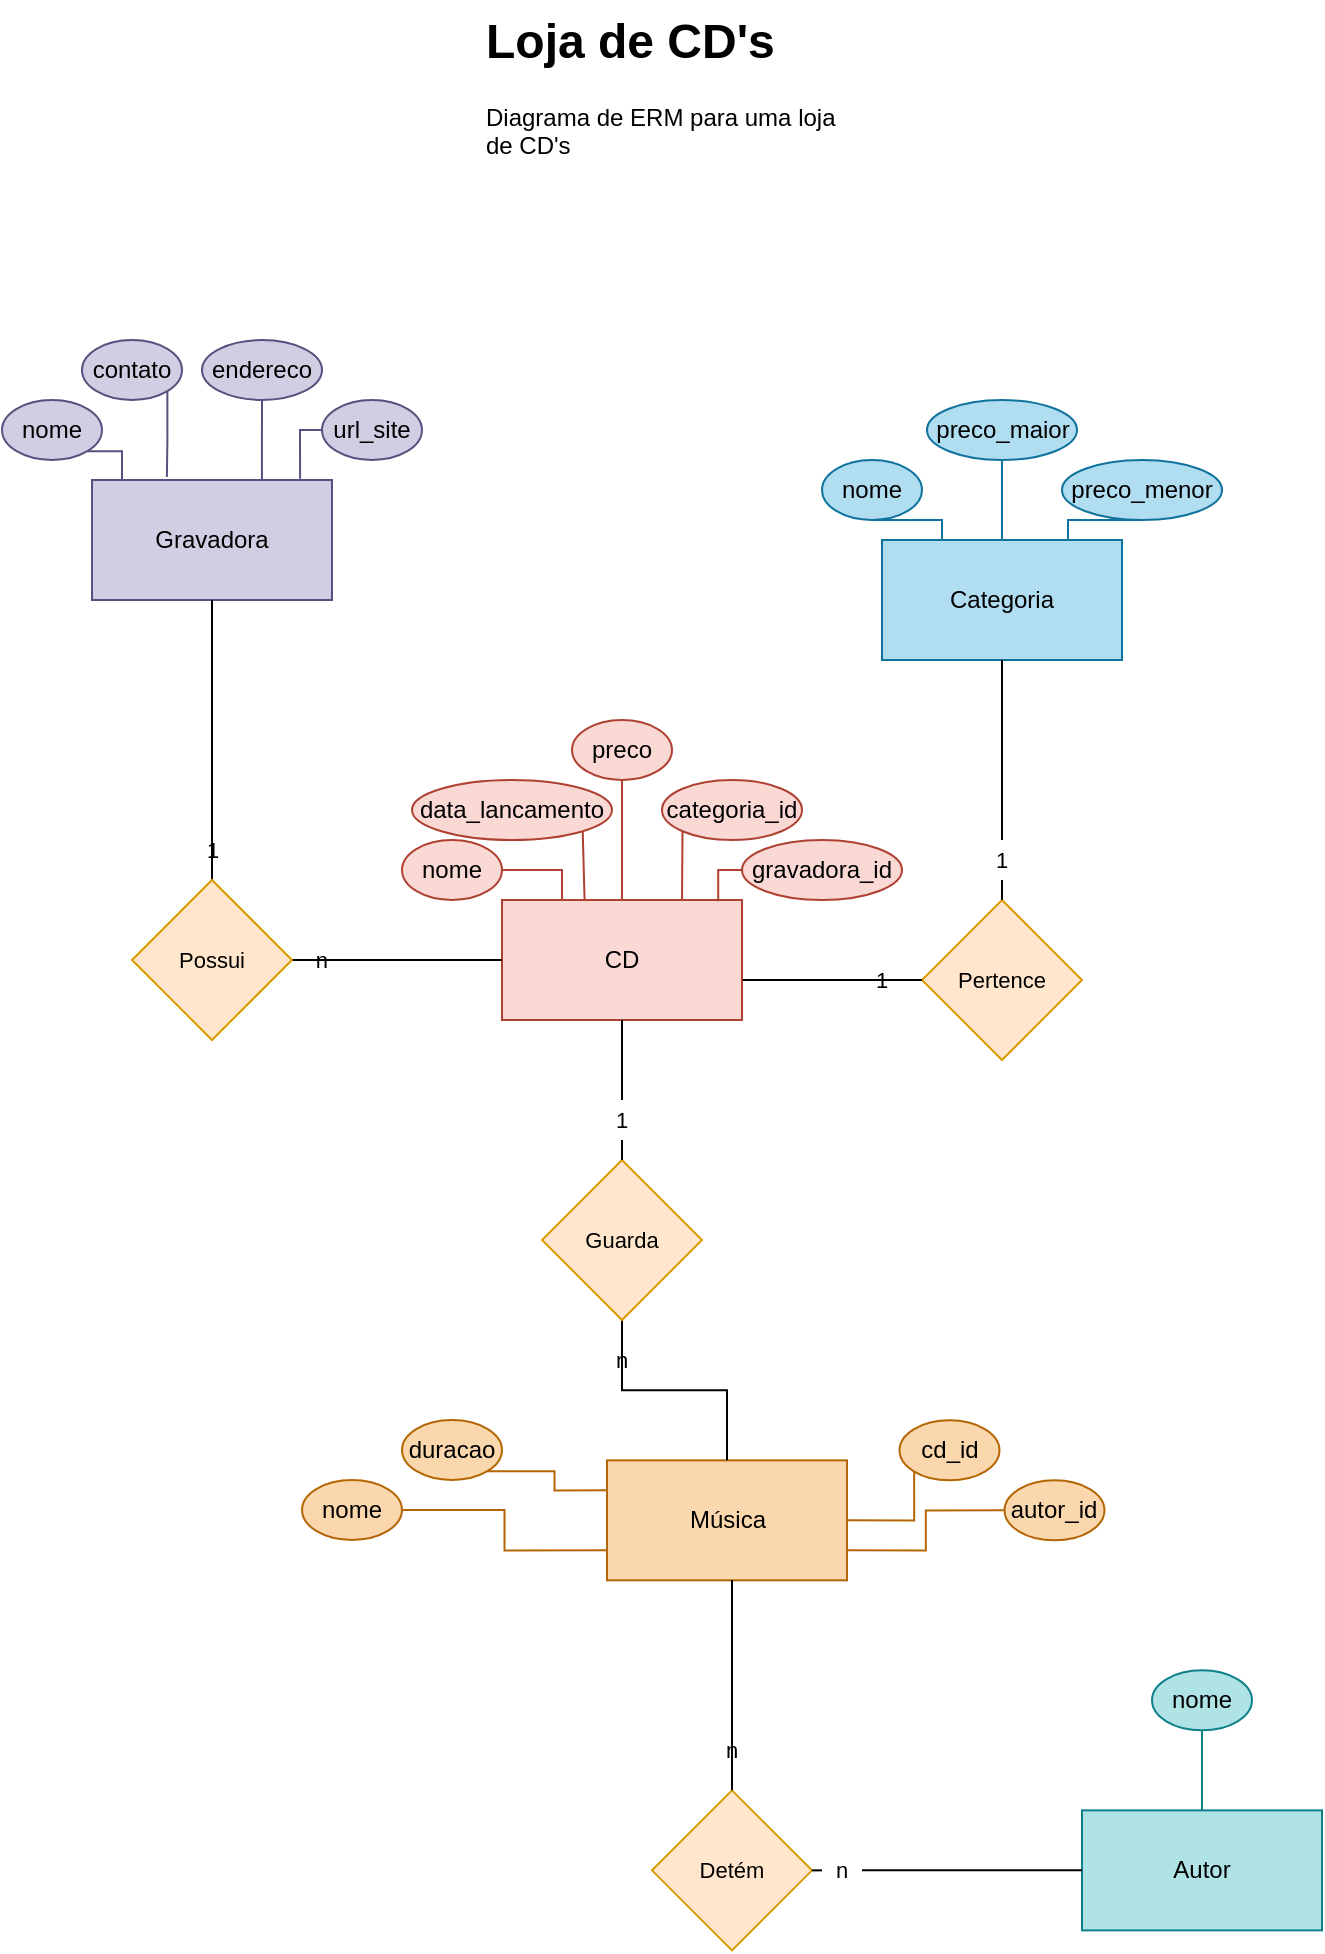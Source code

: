 <mxfile version="24.0.5" type="github">
  <diagram name="Page-1" id="fX9RrKgvH6SyHoi_5Rdd">
    <mxGraphModel dx="1604" dy="851" grid="1" gridSize="10" guides="1" tooltips="1" connect="1" arrows="1" fold="1" page="1" pageScale="1" pageWidth="850" pageHeight="1100" math="0" shadow="0">
      <root>
        <mxCell id="0" />
        <mxCell id="1" parent="0" />
        <mxCell id="AshoG04ZGGXsUbE6QEYG-1" value="&lt;h1 style=&quot;margin-top: 0px;&quot;&gt;Loja de CD&#39;s&lt;/h1&gt;&lt;p&gt;Diagrama de ERM para uma loja de CD&#39;s&lt;/p&gt;" style="text;html=1;whiteSpace=wrap;overflow=hidden;rounded=0;labelBackgroundColor=none;" parent="1" vertex="1">
          <mxGeometry x="330" y="60" width="180" height="80" as="geometry" />
        </mxCell>
        <mxCell id="ZX1WCixsMA5-55GYTXhN-1" value="Gravadora" style="rounded=0;whiteSpace=wrap;html=1;labelBackgroundColor=none;fillColor=#d0cee2;strokeColor=#56517e;" vertex="1" parent="1">
          <mxGeometry x="135" y="300" width="120" height="60" as="geometry" />
        </mxCell>
        <mxCell id="ZX1WCixsMA5-55GYTXhN-2" value="CD" style="rounded=0;whiteSpace=wrap;html=1;labelBackgroundColor=none;fillColor=#fad9d5;strokeColor=#ae4132;" vertex="1" parent="1">
          <mxGeometry x="340" y="510" width="120" height="60" as="geometry" />
        </mxCell>
        <mxCell id="ZX1WCixsMA5-55GYTXhN-3" value="Música" style="rounded=0;whiteSpace=wrap;html=1;labelBackgroundColor=none;fillColor=#fad7ac;strokeColor=#b46504;" vertex="1" parent="1">
          <mxGeometry x="392.5" y="790.18" width="120" height="60" as="geometry" />
        </mxCell>
        <mxCell id="ZX1WCixsMA5-55GYTXhN-4" value="Autor" style="rounded=0;whiteSpace=wrap;html=1;labelBackgroundColor=none;fillColor=#b0e3e6;strokeColor=#0e8088;" vertex="1" parent="1">
          <mxGeometry x="630" y="965.18" width="120" height="60" as="geometry" />
        </mxCell>
        <mxCell id="ZX1WCixsMA5-55GYTXhN-6" value="Categoria" style="rounded=0;whiteSpace=wrap;html=1;labelBackgroundColor=none;fillColor=#b1ddf0;strokeColor=#10739e;" vertex="1" parent="1">
          <mxGeometry x="530" y="330" width="120" height="60" as="geometry" />
        </mxCell>
        <mxCell id="ZX1WCixsMA5-55GYTXhN-9" value="nome" style="ellipse;whiteSpace=wrap;html=1;labelBackgroundColor=none;fillColor=#d0cee2;strokeColor=#56517e;" vertex="1" parent="1">
          <mxGeometry x="90" y="260" width="50" height="30" as="geometry" />
        </mxCell>
        <mxCell id="ZX1WCixsMA5-55GYTXhN-10" value="contato" style="ellipse;whiteSpace=wrap;html=1;labelBackgroundColor=none;fillColor=#d0cee2;strokeColor=#56517e;" vertex="1" parent="1">
          <mxGeometry x="130" y="230" width="50" height="30" as="geometry" />
        </mxCell>
        <mxCell id="ZX1WCixsMA5-55GYTXhN-11" value="endereco" style="ellipse;whiteSpace=wrap;html=1;labelBackgroundColor=none;fillColor=#d0cee2;strokeColor=#56517e;" vertex="1" parent="1">
          <mxGeometry x="190" y="230" width="60" height="30" as="geometry" />
        </mxCell>
        <mxCell id="ZX1WCixsMA5-55GYTXhN-12" value="url_site" style="ellipse;whiteSpace=wrap;html=1;labelBackgroundColor=none;fillColor=#d0cee2;strokeColor=#56517e;" vertex="1" parent="1">
          <mxGeometry x="250" y="260" width="50" height="30" as="geometry" />
        </mxCell>
        <mxCell id="ZX1WCixsMA5-55GYTXhN-45" style="edgeStyle=orthogonalEdgeStyle;rounded=0;orthogonalLoop=1;jettySize=auto;html=1;exitX=0.5;exitY=1;exitDx=0;exitDy=0;entryX=0.25;entryY=0;entryDx=0;entryDy=0;align=center;verticalAlign=middle;fontFamily=Helvetica;fontSize=11;fontColor=default;labelBackgroundColor=none;endArrow=none;endFill=0;fillColor=#b1ddf0;strokeColor=#10739e;" edge="1" parent="1" source="ZX1WCixsMA5-55GYTXhN-13" target="ZX1WCixsMA5-55GYTXhN-6">
          <mxGeometry relative="1" as="geometry" />
        </mxCell>
        <mxCell id="ZX1WCixsMA5-55GYTXhN-13" value="nome" style="ellipse;whiteSpace=wrap;html=1;labelBackgroundColor=none;fillColor=#b1ddf0;strokeColor=#10739e;" vertex="1" parent="1">
          <mxGeometry x="500" y="290" width="50" height="30" as="geometry" />
        </mxCell>
        <mxCell id="ZX1WCixsMA5-55GYTXhN-43" style="edgeStyle=orthogonalEdgeStyle;rounded=0;orthogonalLoop=1;jettySize=auto;html=1;exitX=0.5;exitY=1;exitDx=0;exitDy=0;entryX=0.5;entryY=0;entryDx=0;entryDy=0;align=center;verticalAlign=middle;fontFamily=Helvetica;fontSize=11;fontColor=default;labelBackgroundColor=none;endArrow=none;endFill=0;fillColor=#b1ddf0;strokeColor=#10739e;" edge="1" parent="1" source="ZX1WCixsMA5-55GYTXhN-14" target="ZX1WCixsMA5-55GYTXhN-6">
          <mxGeometry relative="1" as="geometry" />
        </mxCell>
        <mxCell id="ZX1WCixsMA5-55GYTXhN-14" value="preco_maior" style="ellipse;whiteSpace=wrap;html=1;labelBackgroundColor=none;fillColor=#b1ddf0;strokeColor=#10739e;" vertex="1" parent="1">
          <mxGeometry x="552.5" y="260" width="75" height="30" as="geometry" />
        </mxCell>
        <mxCell id="ZX1WCixsMA5-55GYTXhN-15" value="preco_menor" style="ellipse;whiteSpace=wrap;html=1;labelBackgroundColor=none;fillColor=#b1ddf0;strokeColor=#10739e;" vertex="1" parent="1">
          <mxGeometry x="620" y="290" width="80" height="30" as="geometry" />
        </mxCell>
        <mxCell id="ZX1WCixsMA5-55GYTXhN-32" style="edgeStyle=orthogonalEdgeStyle;rounded=0;orthogonalLoop=1;jettySize=auto;html=1;exitX=1;exitY=0.5;exitDx=0;exitDy=0;entryX=0.25;entryY=0;entryDx=0;entryDy=0;endArrow=none;endFill=0;labelBackgroundColor=none;fontColor=default;fillColor=#fad9d5;strokeColor=#ae4132;" edge="1" parent="1" source="ZX1WCixsMA5-55GYTXhN-16" target="ZX1WCixsMA5-55GYTXhN-2">
          <mxGeometry relative="1" as="geometry" />
        </mxCell>
        <mxCell id="ZX1WCixsMA5-55GYTXhN-16" value="nome" style="ellipse;whiteSpace=wrap;html=1;labelBackgroundColor=none;fillColor=#fad9d5;strokeColor=#ae4132;" vertex="1" parent="1">
          <mxGeometry x="290" y="480" width="50" height="30" as="geometry" />
        </mxCell>
        <mxCell id="ZX1WCixsMA5-55GYTXhN-17" value="data_lancamento" style="ellipse;whiteSpace=wrap;html=1;labelBackgroundColor=none;fillColor=#fad9d5;strokeColor=#ae4132;" vertex="1" parent="1">
          <mxGeometry x="295" y="450" width="100" height="30" as="geometry" />
        </mxCell>
        <mxCell id="ZX1WCixsMA5-55GYTXhN-35" style="edgeStyle=orthogonalEdgeStyle;rounded=0;orthogonalLoop=1;jettySize=auto;html=1;exitX=0.5;exitY=1;exitDx=0;exitDy=0;entryX=0.5;entryY=0;entryDx=0;entryDy=0;endArrow=none;endFill=0;labelBackgroundColor=none;fontColor=default;fillColor=#fad9d5;strokeColor=#ae4132;" edge="1" parent="1" source="ZX1WCixsMA5-55GYTXhN-18" target="ZX1WCixsMA5-55GYTXhN-2">
          <mxGeometry relative="1" as="geometry" />
        </mxCell>
        <mxCell id="ZX1WCixsMA5-55GYTXhN-18" value="preco" style="ellipse;whiteSpace=wrap;html=1;labelBackgroundColor=none;fillColor=#fad9d5;strokeColor=#ae4132;" vertex="1" parent="1">
          <mxGeometry x="375" y="420" width="50" height="30" as="geometry" />
        </mxCell>
        <mxCell id="ZX1WCixsMA5-55GYTXhN-36" style="edgeStyle=orthogonalEdgeStyle;rounded=0;orthogonalLoop=1;jettySize=auto;html=1;exitX=0;exitY=1;exitDx=0;exitDy=0;entryX=0.75;entryY=0;entryDx=0;entryDy=0;endArrow=none;endFill=0;labelBackgroundColor=none;fontColor=default;fillColor=#fad9d5;strokeColor=#ae4132;" edge="1" parent="1" source="ZX1WCixsMA5-55GYTXhN-19" target="ZX1WCixsMA5-55GYTXhN-2">
          <mxGeometry relative="1" as="geometry" />
        </mxCell>
        <mxCell id="ZX1WCixsMA5-55GYTXhN-19" value="categoria_id" style="ellipse;whiteSpace=wrap;html=1;labelBackgroundColor=none;fillColor=#fad9d5;strokeColor=#ae4132;" vertex="1" parent="1">
          <mxGeometry x="420" y="450" width="70" height="30" as="geometry" />
        </mxCell>
        <mxCell id="ZX1WCixsMA5-55GYTXhN-20" value="gravadora_id" style="ellipse;whiteSpace=wrap;html=1;labelBackgroundColor=none;fillColor=#fad9d5;strokeColor=#ae4132;" vertex="1" parent="1">
          <mxGeometry x="460" y="480" width="80" height="30" as="geometry" />
        </mxCell>
        <mxCell id="ZX1WCixsMA5-55GYTXhN-34" style="edgeStyle=orthogonalEdgeStyle;rounded=0;orthogonalLoop=1;jettySize=auto;html=1;exitX=1;exitY=1;exitDx=0;exitDy=0;entryX=0.344;entryY=-0.006;entryDx=0;entryDy=0;entryPerimeter=0;endArrow=none;endFill=0;labelBackgroundColor=none;fontColor=default;fillColor=#fad9d5;strokeColor=#ae4132;" edge="1" parent="1" source="ZX1WCixsMA5-55GYTXhN-17" target="ZX1WCixsMA5-55GYTXhN-2">
          <mxGeometry relative="1" as="geometry" />
        </mxCell>
        <mxCell id="ZX1WCixsMA5-55GYTXhN-38" style="edgeStyle=orthogonalEdgeStyle;rounded=0;orthogonalLoop=1;jettySize=auto;html=1;exitX=0;exitY=0.5;exitDx=0;exitDy=0;entryX=0.901;entryY=0.011;entryDx=0;entryDy=0;entryPerimeter=0;endArrow=none;endFill=0;labelBackgroundColor=none;fontColor=default;fillColor=#fad9d5;strokeColor=#ae4132;" edge="1" parent="1" source="ZX1WCixsMA5-55GYTXhN-20" target="ZX1WCixsMA5-55GYTXhN-2">
          <mxGeometry relative="1" as="geometry" />
        </mxCell>
        <mxCell id="ZX1WCixsMA5-55GYTXhN-39" style="edgeStyle=orthogonalEdgeStyle;rounded=0;orthogonalLoop=1;jettySize=auto;html=1;exitX=1;exitY=1;exitDx=0;exitDy=0;entryX=0.125;entryY=0;entryDx=0;entryDy=0;entryPerimeter=0;endArrow=none;endFill=0;labelBackgroundColor=none;fontColor=default;fillColor=#d0cee2;strokeColor=#56517e;" edge="1" parent="1" source="ZX1WCixsMA5-55GYTXhN-9" target="ZX1WCixsMA5-55GYTXhN-1">
          <mxGeometry relative="1" as="geometry" />
        </mxCell>
        <mxCell id="ZX1WCixsMA5-55GYTXhN-40" style="edgeStyle=orthogonalEdgeStyle;rounded=0;orthogonalLoop=1;jettySize=auto;html=1;exitX=1;exitY=1;exitDx=0;exitDy=0;entryX=0.312;entryY=-0.025;entryDx=0;entryDy=0;entryPerimeter=0;align=center;verticalAlign=middle;fontFamily=Helvetica;fontSize=11;fontColor=default;labelBackgroundColor=none;endArrow=none;endFill=0;fillColor=#d0cee2;strokeColor=#56517e;" edge="1" parent="1" source="ZX1WCixsMA5-55GYTXhN-10" target="ZX1WCixsMA5-55GYTXhN-1">
          <mxGeometry relative="1" as="geometry" />
        </mxCell>
        <mxCell id="ZX1WCixsMA5-55GYTXhN-41" style="edgeStyle=orthogonalEdgeStyle;rounded=0;orthogonalLoop=1;jettySize=auto;html=1;exitX=0.5;exitY=1;exitDx=0;exitDy=0;entryX=0.708;entryY=0;entryDx=0;entryDy=0;entryPerimeter=0;align=center;verticalAlign=middle;fontFamily=Helvetica;fontSize=11;fontColor=default;labelBackgroundColor=none;endArrow=none;endFill=0;fillColor=#d0cee2;strokeColor=#56517e;" edge="1" parent="1" source="ZX1WCixsMA5-55GYTXhN-11" target="ZX1WCixsMA5-55GYTXhN-1">
          <mxGeometry relative="1" as="geometry" />
        </mxCell>
        <mxCell id="ZX1WCixsMA5-55GYTXhN-42" style="edgeStyle=orthogonalEdgeStyle;rounded=0;orthogonalLoop=1;jettySize=auto;html=1;exitX=0;exitY=0.5;exitDx=0;exitDy=0;entryX=0.867;entryY=-0.011;entryDx=0;entryDy=0;entryPerimeter=0;align=center;verticalAlign=middle;fontFamily=Helvetica;fontSize=11;fontColor=default;labelBackgroundColor=none;endArrow=none;endFill=0;fillColor=#d0cee2;strokeColor=#56517e;" edge="1" parent="1" source="ZX1WCixsMA5-55GYTXhN-12" target="ZX1WCixsMA5-55GYTXhN-1">
          <mxGeometry relative="1" as="geometry" />
        </mxCell>
        <mxCell id="ZX1WCixsMA5-55GYTXhN-47" style="edgeStyle=orthogonalEdgeStyle;rounded=0;orthogonalLoop=1;jettySize=auto;html=1;exitX=0.5;exitY=1;exitDx=0;exitDy=0;entryX=0.775;entryY=0.008;entryDx=0;entryDy=0;entryPerimeter=0;align=center;verticalAlign=middle;fontFamily=Helvetica;fontSize=11;fontColor=default;labelBackgroundColor=none;endArrow=none;endFill=0;fillColor=#b1ddf0;strokeColor=#10739e;" edge="1" parent="1" source="ZX1WCixsMA5-55GYTXhN-15" target="ZX1WCixsMA5-55GYTXhN-6">
          <mxGeometry relative="1" as="geometry" />
        </mxCell>
        <mxCell id="ZX1WCixsMA5-55GYTXhN-49" value="nome" style="ellipse;whiteSpace=wrap;html=1;labelBackgroundColor=none;fillColor=#fad7ac;strokeColor=#b46504;" vertex="1" parent="1">
          <mxGeometry x="240" y="800" width="50" height="30" as="geometry" />
        </mxCell>
        <mxCell id="ZX1WCixsMA5-55GYTXhN-50" value="duracao" style="ellipse;whiteSpace=wrap;html=1;labelBackgroundColor=none;fillColor=#fad7ac;strokeColor=#b46504;" vertex="1" parent="1">
          <mxGeometry x="290" y="770" width="50" height="30" as="geometry" />
        </mxCell>
        <mxCell id="ZX1WCixsMA5-55GYTXhN-52" value="cd_id" style="ellipse;whiteSpace=wrap;html=1;labelBackgroundColor=none;fillColor=#fad7ac;strokeColor=#b46504;" vertex="1" parent="1">
          <mxGeometry x="538.75" y="770.18" width="50" height="30" as="geometry" />
        </mxCell>
        <mxCell id="ZX1WCixsMA5-55GYTXhN-53" value="autor_id" style="ellipse;whiteSpace=wrap;html=1;labelBackgroundColor=none;fillColor=#fad7ac;strokeColor=#b46504;" vertex="1" parent="1">
          <mxGeometry x="591.25" y="800.18" width="50" height="30" as="geometry" />
        </mxCell>
        <mxCell id="ZX1WCixsMA5-55GYTXhN-55" style="edgeStyle=orthogonalEdgeStyle;rounded=0;orthogonalLoop=1;jettySize=auto;html=1;exitX=1;exitY=0.5;exitDx=0;exitDy=0;align=center;verticalAlign=middle;fontFamily=Helvetica;fontSize=11;fontColor=default;labelBackgroundColor=none;endArrow=none;endFill=0;entryX=0;entryY=0.75;entryDx=0;entryDy=0;fillColor=#fad7ac;strokeColor=#b46504;" edge="1" parent="1" source="ZX1WCixsMA5-55GYTXhN-49" target="ZX1WCixsMA5-55GYTXhN-3">
          <mxGeometry relative="1" as="geometry">
            <mxPoint x="310" y="840.18" as="targetPoint" />
          </mxGeometry>
        </mxCell>
        <mxCell id="ZX1WCixsMA5-55GYTXhN-59" style="edgeStyle=orthogonalEdgeStyle;rounded=0;orthogonalLoop=1;jettySize=auto;html=1;exitX=1;exitY=1;exitDx=0;exitDy=0;align=center;verticalAlign=middle;fontFamily=Helvetica;fontSize=11;fontColor=default;labelBackgroundColor=none;endArrow=none;endFill=0;entryX=0;entryY=0.25;entryDx=0;entryDy=0;fillColor=#fad7ac;strokeColor=#b46504;" edge="1" parent="1" source="ZX1WCixsMA5-55GYTXhN-50" target="ZX1WCixsMA5-55GYTXhN-3">
          <mxGeometry relative="1" as="geometry">
            <mxPoint x="340" y="820.18" as="targetPoint" />
          </mxGeometry>
        </mxCell>
        <mxCell id="ZX1WCixsMA5-55GYTXhN-62" style="edgeStyle=orthogonalEdgeStyle;rounded=0;orthogonalLoop=1;jettySize=auto;html=1;exitX=0;exitY=1;exitDx=0;exitDy=0;entryX=1;entryY=0.5;entryDx=0;entryDy=0;align=center;verticalAlign=middle;fontFamily=Helvetica;fontSize=11;fontColor=default;labelBackgroundColor=none;endArrow=none;endFill=0;fillColor=#fad7ac;strokeColor=#b46504;" edge="1" parent="1" source="ZX1WCixsMA5-55GYTXhN-52" target="ZX1WCixsMA5-55GYTXhN-3">
          <mxGeometry relative="1" as="geometry">
            <mxPoint x="545.77" y="830.18" as="targetPoint" />
            <Array as="points">
              <mxPoint x="546" y="820.18" />
            </Array>
          </mxGeometry>
        </mxCell>
        <mxCell id="ZX1WCixsMA5-55GYTXhN-63" style="edgeStyle=orthogonalEdgeStyle;rounded=0;orthogonalLoop=1;jettySize=auto;html=1;exitX=0;exitY=0.5;exitDx=0;exitDy=0;align=center;verticalAlign=middle;fontFamily=Helvetica;fontSize=11;fontColor=default;labelBackgroundColor=none;endArrow=none;endFill=0;entryX=1;entryY=0.75;entryDx=0;entryDy=0;fillColor=#fad7ac;strokeColor=#b46504;" edge="1" parent="1" source="ZX1WCixsMA5-55GYTXhN-53" target="ZX1WCixsMA5-55GYTXhN-3">
          <mxGeometry relative="1" as="geometry">
            <mxPoint x="572" y="840.18" as="targetPoint" />
          </mxGeometry>
        </mxCell>
        <mxCell id="ZX1WCixsMA5-55GYTXhN-66" style="edgeStyle=orthogonalEdgeStyle;rounded=0;orthogonalLoop=1;jettySize=auto;html=1;exitX=0.5;exitY=1;exitDx=0;exitDy=0;entryX=0.5;entryY=0;entryDx=0;entryDy=0;align=center;verticalAlign=middle;fontFamily=Helvetica;fontSize=11;fontColor=default;labelBackgroundColor=none;endArrow=none;endFill=0;fillColor=#b0e3e6;strokeColor=#0e8088;" edge="1" parent="1" source="ZX1WCixsMA5-55GYTXhN-65" target="ZX1WCixsMA5-55GYTXhN-4">
          <mxGeometry relative="1" as="geometry" />
        </mxCell>
        <mxCell id="ZX1WCixsMA5-55GYTXhN-65" value="nome" style="ellipse;whiteSpace=wrap;html=1;labelBackgroundColor=none;fillColor=#b0e3e6;strokeColor=#0e8088;" vertex="1" parent="1">
          <mxGeometry x="665" y="895.18" width="50" height="30" as="geometry" />
        </mxCell>
        <mxCell id="ZX1WCixsMA5-55GYTXhN-68" style="edgeStyle=orthogonalEdgeStyle;rounded=0;orthogonalLoop=1;jettySize=auto;html=1;exitX=1;exitY=0.5;exitDx=0;exitDy=0;entryX=0;entryY=0.5;entryDx=0;entryDy=0;align=center;verticalAlign=middle;fontFamily=Helvetica;fontSize=11;fontColor=default;labelBackgroundColor=none;endArrow=none;endFill=0;" edge="1" parent="1" source="ZX1WCixsMA5-55GYTXhN-67" target="ZX1WCixsMA5-55GYTXhN-2">
          <mxGeometry relative="1" as="geometry" />
        </mxCell>
        <mxCell id="ZX1WCixsMA5-55GYTXhN-69" style="edgeStyle=orthogonalEdgeStyle;rounded=0;orthogonalLoop=1;jettySize=auto;html=1;entryX=0.5;entryY=1;entryDx=0;entryDy=0;align=center;verticalAlign=middle;fontFamily=Helvetica;fontSize=11;fontColor=default;labelBackgroundColor=none;endArrow=none;endFill=0;" edge="1" parent="1" source="ZX1WCixsMA5-55GYTXhN-67" target="ZX1WCixsMA5-55GYTXhN-1">
          <mxGeometry relative="1" as="geometry" />
        </mxCell>
        <mxCell id="ZX1WCixsMA5-55GYTXhN-67" value="Possui" style="rhombus;whiteSpace=wrap;html=1;fontFamily=Helvetica;fontSize=11;labelBackgroundColor=none;fillColor=#ffe6cc;strokeColor=#d79b00;" vertex="1" parent="1">
          <mxGeometry x="155" y="500" width="80" height="80" as="geometry" />
        </mxCell>
        <mxCell id="ZX1WCixsMA5-55GYTXhN-70" value="&amp;nbsp;n&amp;nbsp;&lt;span style=&quot;color: rgba(0, 0, 0, 0); font-family: monospace; font-size: 0px; text-align: start; text-wrap: nowrap; background-color: rgb(251, 251, 251);&quot;&gt;%3CmxGraphModel%3E%3Croot%3E%3CmxCell%20id%3D%220%22%2F%3E%3CmxCell%20id%3D%221%22%20parent%3D%220%22%2F%3E%3CmxCell%20id%3D%222%22%20value%3D%22nome%22%20style%3D%22ellipse%3BwhiteSpace%3Dwrap%3Bhtml%3D1%3B%22%20vertex%3D%221%22%20parent%3D%221%22%3E%3CmxGeometry%20x%3D%22340%22%20y%3D%22720%22%20width%3D%2250%22%20height%3D%2230%22%20as%3D%22geometry%22%2F%3E%3C%2FmxCell%3E%3C%2Froot%3E%3C%2FmxGraphModel%3E&lt;/span&gt;" style="text;html=1;align=center;verticalAlign=middle;whiteSpace=wrap;rounded=0;fontFamily=Helvetica;fontSize=11;labelBackgroundColor=none;" vertex="1" parent="1">
          <mxGeometry x="220" y="525" width="60" height="30" as="geometry" />
        </mxCell>
        <mxCell id="ZX1WCixsMA5-55GYTXhN-71" value="1" style="text;html=1;align=center;verticalAlign=middle;whiteSpace=wrap;rounded=0;fontFamily=Helvetica;fontSize=11;labelBackgroundColor=none;" vertex="1" parent="1">
          <mxGeometry x="162.5" y="470" width="65" height="30" as="geometry" />
        </mxCell>
        <mxCell id="ZX1WCixsMA5-55GYTXhN-75" style="edgeStyle=orthogonalEdgeStyle;rounded=0;orthogonalLoop=1;jettySize=auto;html=1;exitX=0.5;exitY=0;exitDx=0;exitDy=0;entryX=0.5;entryY=1;entryDx=0;entryDy=0;align=center;verticalAlign=middle;fontFamily=Helvetica;fontSize=11;fontColor=default;labelBackgroundColor=none;endArrow=none;endFill=0;" edge="1" parent="1" source="ZX1WCixsMA5-55GYTXhN-77" target="ZX1WCixsMA5-55GYTXhN-6">
          <mxGeometry relative="1" as="geometry" />
        </mxCell>
        <mxCell id="ZX1WCixsMA5-55GYTXhN-72" value="Pertence" style="rhombus;whiteSpace=wrap;html=1;fontFamily=Helvetica;fontSize=11;labelBackgroundColor=none;fillColor=#ffe6cc;strokeColor=#d79b00;" vertex="1" parent="1">
          <mxGeometry x="550" y="510" width="80" height="80" as="geometry" />
        </mxCell>
        <mxCell id="ZX1WCixsMA5-55GYTXhN-74" style="edgeStyle=orthogonalEdgeStyle;rounded=0;orthogonalLoop=1;jettySize=auto;html=1;exitX=0;exitY=0.5;exitDx=0;exitDy=0;entryX=1.003;entryY=0.667;entryDx=0;entryDy=0;entryPerimeter=0;align=center;verticalAlign=middle;fontFamily=Helvetica;fontSize=11;fontColor=default;labelBackgroundColor=none;endArrow=none;endFill=0;" edge="1" parent="1" source="ZX1WCixsMA5-55GYTXhN-72" target="ZX1WCixsMA5-55GYTXhN-2">
          <mxGeometry relative="1" as="geometry" />
        </mxCell>
        <mxCell id="ZX1WCixsMA5-55GYTXhN-76" value="1&lt;span style=&quot;color: rgba(0, 0, 0, 0); font-family: monospace; font-size: 0px; text-align: start; text-wrap: nowrap; background-color: rgb(251, 251, 251);&quot;&gt;%3CmxGraphModel%3E%3Croot%3E%3CmxCell%20id%3D%220%22%2F%3E%3CmxCell%20id%3D%221%22%20parent%3D%220%22%2F%3E%3CmxCell%20id%3D%222%22%20value%3D%22n%26lt%3Bspan%20style%3D%26quot%3Bcolor%3A%20rgba(0%2C%200%2C%200%2C%200)%3B%20font-family%3A%20monospace%3B%20font-size%3A%200px%3B%20text-align%3A%20start%3B%20text-wrap%3A%20nowrap%3B%20background-color%3A%20rgb(251%2C%20251%2C%20251)%3B%26quot%3B%26gt%3B%253CmxGraphModel%253E%253Croot%253E%253CmxCell%2520id%253D%25220%2522%252F%253E%253CmxCell%2520id%253D%25221%2522%2520parent%253D%25220%2522%252F%253E%253CmxCell%2520id%253D%25222%2522%2520value%253D%2522nome%2522%2520style%253D%2522ellipse%253BwhiteSpace%253Dwrap%253Bhtml%253D1%253B%2522%2520vertex%253D%25221%2522%2520parent%253D%25221%2522%253E%253CmxGeometry%2520x%253D%2522340%2522%2520y%253D%2522720%2522%2520width%253D%252250%2522%2520height%253D%252230%2522%2520as%253D%2522geometry%2522%252F%253E%253C%252FmxCell%253E%253C%252Froot%253E%253C%252FmxGraphModel%253E%26lt%3B%2Fspan%26gt%3B%22%20style%3D%22text%3Bhtml%3D1%3Balign%3Dcenter%3BverticalAlign%3Dmiddle%3BwhiteSpace%3Dwrap%3Brounded%3D0%3BfontFamily%3DHelvetica%3BfontSize%3D11%3BfontColor%3Ddefault%3BlabelBackgroundColor%3Ddefault%3B%22%20vertex%3D%221%22%20parent%3D%221%22%3E%3CmxGeometry%20x%3D%22220%22%20y%3D%22520%22%20width%3D%2260%22%20height%3D%2230%22%20as%3D%22geometry%22%2F%3E%3C%2FmxCell%3E%3C%2Froot%3E%3C%2FmxGraphModel%3E&lt;/span&gt;" style="text;html=1;align=center;verticalAlign=middle;whiteSpace=wrap;rounded=0;fontFamily=Helvetica;fontSize=11;labelBackgroundColor=none;" vertex="1" parent="1">
          <mxGeometry x="500" y="535" width="60" height="30" as="geometry" />
        </mxCell>
        <mxCell id="ZX1WCixsMA5-55GYTXhN-78" value="" style="edgeStyle=orthogonalEdgeStyle;rounded=0;orthogonalLoop=1;jettySize=auto;html=1;exitX=0.5;exitY=0;exitDx=0;exitDy=0;entryX=0.5;entryY=1;entryDx=0;entryDy=0;align=center;verticalAlign=middle;fontFamily=Helvetica;fontSize=11;fontColor=default;labelBackgroundColor=none;endArrow=none;endFill=0;" edge="1" parent="1" source="ZX1WCixsMA5-55GYTXhN-72" target="ZX1WCixsMA5-55GYTXhN-77">
          <mxGeometry relative="1" as="geometry">
            <mxPoint x="590" y="510" as="sourcePoint" />
            <mxPoint x="590" y="390" as="targetPoint" />
          </mxGeometry>
        </mxCell>
        <mxCell id="ZX1WCixsMA5-55GYTXhN-77" value="1&lt;span style=&quot;color: rgba(0, 0, 0, 0); font-family: monospace; font-size: 0px; text-align: start; text-wrap: nowrap; background-color: rgb(251, 251, 251);&quot;&gt;%3CmxGraphModel%3E%3Croot%3E%3CmxCell%20id%3D%220%22%2F%3E%3CmxCell%20id%3D%221%22%20parent%3D%220%22%2F%3E%3CmxCell%20id%3D%222%22%20value%3D%22n%26lt%3Bspan%20style%3D%26quot%3Bcolor%3A%20rgba(0%2C%200%2C%200%2C%200)%3B%20font-family%3A%20monospace%3B%20font-size%3A%200px%3B%20text-align%3A%20start%3B%20text-wrap%3A%20nowrap%3B%20background-color%3A%20rgb(251%2C%20251%2C%20251)%3B%26quot%3B%26gt%3B%253CmxGraphModel%253E%253Croot%253E%253CmxCell%2520id%253D%25220%2522%252F%253E%253CmxCell%2520id%253D%25221%2522%2520parent%253D%25220%2522%252F%253E%253CmxCell%2520id%253D%25222%2522%2520value%253D%2522nome%2522%2520style%253D%2522ellipse%253BwhiteSpace%253Dwrap%253Bhtml%253D1%253B%2522%2520vertex%253D%25221%2522%2520parent%253D%25221%2522%253E%253CmxGeometry%2520x%253D%2522340%2522%2520y%253D%2522720%2522%2520width%253D%252250%2522%2520height%253D%252230%2522%2520as%253D%2522geometry%2522%252F%253E%253C%252FmxCell%253E%253C%252Froot%253E%253C%252FmxGraphModel%253E%26lt%3B%2Fspan%26gt%3B%22%20style%3D%22text%3Bhtml%3D1%3Balign%3Dcenter%3BverticalAlign%3Dmiddle%3BwhiteSpace%3Dwrap%3Brounded%3D0%3BfontFamily%3DHelvetica%3BfontSize%3D11%3BfontColor%3Ddefault%3BlabelBackgroundColor%3Ddefault%3B%22%20vertex%3D%221%22%20parent%3D%221%22%3E%3CmxGeometry%20x%3D%22220%22%20y%3D%22520%22%20width%3D%2260%22%20height%3D%2230%22%20as%3D%22geometry%22%2F%3E%3C%2FmxCell%3E%3C%2Froot%3E%3C%2FmxGraphModel%3E&lt;/span&gt;" style="text;html=1;align=center;verticalAlign=middle;whiteSpace=wrap;rounded=0;fontFamily=Helvetica;fontSize=11;labelBackgroundColor=none;" vertex="1" parent="1">
          <mxGeometry x="565" y="480" width="50" height="20" as="geometry" />
        </mxCell>
        <mxCell id="ZX1WCixsMA5-55GYTXhN-90" style="edgeStyle=orthogonalEdgeStyle;rounded=0;orthogonalLoop=1;jettySize=auto;html=1;exitX=0.5;exitY=1;exitDx=0;exitDy=0;entryX=0.5;entryY=0;entryDx=0;entryDy=0;align=center;verticalAlign=middle;fontFamily=Helvetica;fontSize=11;fontColor=default;labelBackgroundColor=none;endArrow=none;endFill=0;" edge="1" parent="1" source="ZX1WCixsMA5-55GYTXhN-81" target="ZX1WCixsMA5-55GYTXhN-3">
          <mxGeometry relative="1" as="geometry" />
        </mxCell>
        <mxCell id="ZX1WCixsMA5-55GYTXhN-91" style="edgeStyle=orthogonalEdgeStyle;rounded=0;orthogonalLoop=1;jettySize=auto;html=1;exitX=0.5;exitY=0;exitDx=0;exitDy=0;entryX=0.5;entryY=1;entryDx=0;entryDy=0;align=center;verticalAlign=middle;fontFamily=Helvetica;fontSize=11;fontColor=default;labelBackgroundColor=none;endArrow=none;endFill=0;" edge="1" parent="1" source="ZX1WCixsMA5-55GYTXhN-92" target="ZX1WCixsMA5-55GYTXhN-2">
          <mxGeometry relative="1" as="geometry" />
        </mxCell>
        <mxCell id="ZX1WCixsMA5-55GYTXhN-81" value="Guarda" style="rhombus;whiteSpace=wrap;html=1;fontFamily=Helvetica;fontSize=11;labelBackgroundColor=none;fillColor=#ffe6cc;strokeColor=#d79b00;" vertex="1" parent="1">
          <mxGeometry x="360" y="640" width="80" height="80" as="geometry" />
        </mxCell>
        <mxCell id="ZX1WCixsMA5-55GYTXhN-84" style="edgeStyle=orthogonalEdgeStyle;rounded=0;orthogonalLoop=1;jettySize=auto;html=1;exitX=1;exitY=0.5;exitDx=0;exitDy=0;entryX=0;entryY=0.5;entryDx=0;entryDy=0;align=center;verticalAlign=middle;fontFamily=Helvetica;fontSize=11;fontColor=default;labelBackgroundColor=none;endArrow=none;endFill=0;" edge="1" parent="1" source="ZX1WCixsMA5-55GYTXhN-97" target="ZX1WCixsMA5-55GYTXhN-4">
          <mxGeometry relative="1" as="geometry" />
        </mxCell>
        <mxCell id="ZX1WCixsMA5-55GYTXhN-83" value="Detém" style="rhombus;whiteSpace=wrap;html=1;fontFamily=Helvetica;fontSize=11;labelBackgroundColor=none;fillColor=#ffe6cc;strokeColor=#d79b00;" vertex="1" parent="1">
          <mxGeometry x="415" y="955.18" width="80" height="80" as="geometry" />
        </mxCell>
        <mxCell id="ZX1WCixsMA5-55GYTXhN-93" value="" style="edgeStyle=orthogonalEdgeStyle;rounded=0;orthogonalLoop=1;jettySize=auto;html=1;exitX=0.5;exitY=0;exitDx=0;exitDy=0;entryX=0.5;entryY=1;entryDx=0;entryDy=0;align=center;verticalAlign=middle;fontFamily=Helvetica;fontSize=11;fontColor=default;labelBackgroundColor=none;endArrow=none;endFill=0;" edge="1" parent="1" source="ZX1WCixsMA5-55GYTXhN-81" target="ZX1WCixsMA5-55GYTXhN-92">
          <mxGeometry relative="1" as="geometry">
            <mxPoint x="400" y="640" as="sourcePoint" />
            <mxPoint x="400" y="570" as="targetPoint" />
          </mxGeometry>
        </mxCell>
        <mxCell id="ZX1WCixsMA5-55GYTXhN-92" value="1" style="text;html=1;align=center;verticalAlign=middle;whiteSpace=wrap;rounded=0;fontFamily=Helvetica;fontSize=11;labelBackgroundColor=none;" vertex="1" parent="1">
          <mxGeometry x="375" y="610" width="50" height="20" as="geometry" />
        </mxCell>
        <mxCell id="ZX1WCixsMA5-55GYTXhN-94" value="n" style="text;html=1;align=center;verticalAlign=middle;whiteSpace=wrap;rounded=0;fontFamily=Helvetica;fontSize=11;labelBackgroundColor=none;" vertex="1" parent="1">
          <mxGeometry x="375" y="730" width="50" height="20" as="geometry" />
        </mxCell>
        <mxCell id="ZX1WCixsMA5-55GYTXhN-95" style="edgeStyle=orthogonalEdgeStyle;rounded=0;orthogonalLoop=1;jettySize=auto;html=1;exitX=0.5;exitY=0;exitDx=0;exitDy=0;align=center;verticalAlign=middle;fontFamily=Helvetica;fontSize=11;fontColor=default;labelBackgroundColor=none;endArrow=none;endFill=0;" edge="1" parent="1" source="ZX1WCixsMA5-55GYTXhN-83">
          <mxGeometry relative="1" as="geometry">
            <mxPoint x="455" y="850" as="targetPoint" />
          </mxGeometry>
        </mxCell>
        <mxCell id="ZX1WCixsMA5-55GYTXhN-96" value="n" style="text;html=1;align=center;verticalAlign=middle;whiteSpace=wrap;rounded=0;fontFamily=Helvetica;fontSize=11;labelBackgroundColor=none;" vertex="1" parent="1">
          <mxGeometry x="430" y="925.18" width="50" height="20" as="geometry" />
        </mxCell>
        <mxCell id="ZX1WCixsMA5-55GYTXhN-98" value="" style="edgeStyle=orthogonalEdgeStyle;rounded=0;orthogonalLoop=1;jettySize=auto;html=1;exitX=1;exitY=0.5;exitDx=0;exitDy=0;entryX=0;entryY=0.5;entryDx=0;entryDy=0;align=center;verticalAlign=middle;fontFamily=Helvetica;fontSize=11;fontColor=default;labelBackgroundColor=none;endArrow=none;endFill=0;" edge="1" parent="1" source="ZX1WCixsMA5-55GYTXhN-83" target="ZX1WCixsMA5-55GYTXhN-97">
          <mxGeometry relative="1" as="geometry">
            <mxPoint x="495" y="995" as="sourcePoint" />
            <mxPoint x="630" y="995" as="targetPoint" />
          </mxGeometry>
        </mxCell>
        <mxCell id="ZX1WCixsMA5-55GYTXhN-97" value="n" style="text;html=1;align=center;verticalAlign=middle;whiteSpace=wrap;rounded=0;fontFamily=Helvetica;fontSize=11;labelBackgroundColor=none;" vertex="1" parent="1">
          <mxGeometry x="500" y="985.18" width="20" height="20" as="geometry" />
        </mxCell>
      </root>
    </mxGraphModel>
  </diagram>
</mxfile>
